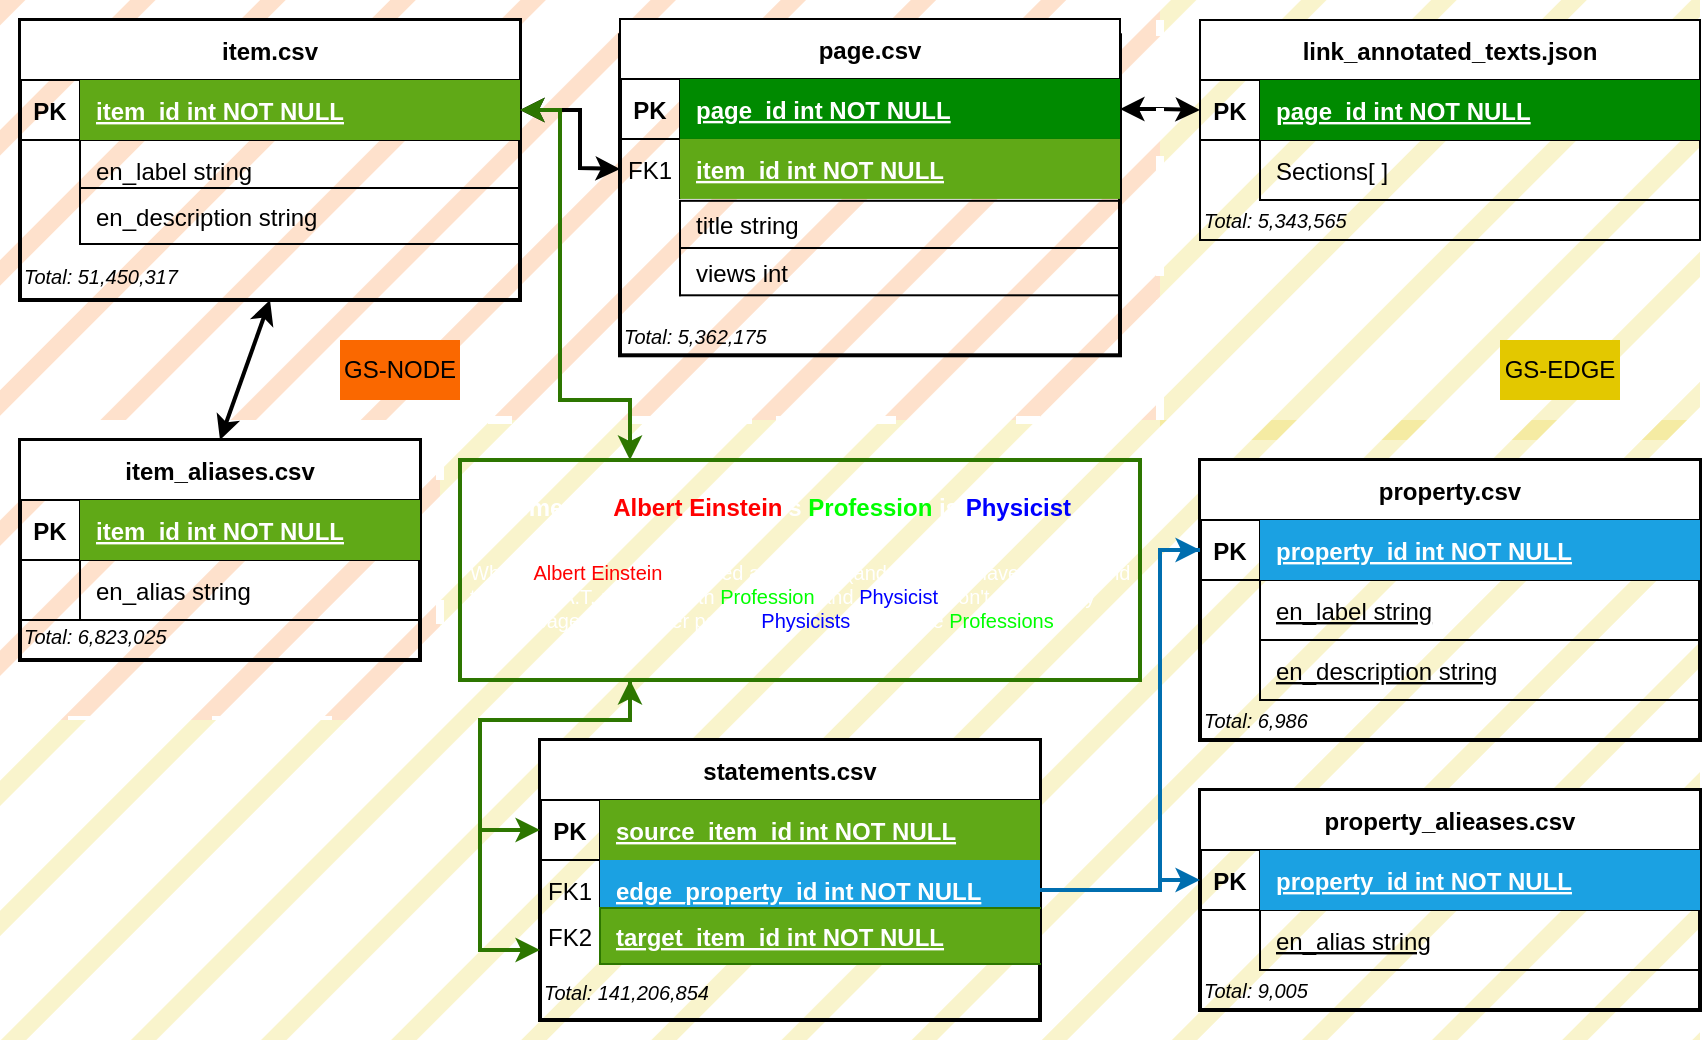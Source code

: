 <mxfile version="23.0.2" type="device">
  <diagram id="R2lEEEUBdFMjLlhIrx00" name="Page-1">
    <mxGraphModel dx="1393" dy="1098" grid="1" gridSize="10" guides="1" tooltips="1" connect="1" arrows="1" fold="1" page="1" pageScale="1" pageWidth="850" pageHeight="1100" math="0" shadow="0" extFonts="Permanent Marker^https://fonts.googleapis.com/css?family=Permanent+Marker">
      <root>
        <mxCell id="0" />
        <mxCell id="1" parent="0" />
        <mxCell id="TfP4_uzhoSNBbey_fxV2-175" value="" style="rounded=0;whiteSpace=wrap;html=1;strokeColor=none;fillColor=#fa6800;fontColor=#000000;opacity=20;fillStyle=hatch;strokeWidth=6;" vertex="1" parent="1">
          <mxGeometry y="220" width="220" height="140" as="geometry" />
        </mxCell>
        <mxCell id="TfP4_uzhoSNBbey_fxV2-49" value="" style="group;strokeColor=default;strokeWidth=2;" vertex="1" connectable="0" parent="1">
          <mxGeometry x="10" y="220" width="200" height="110" as="geometry" />
        </mxCell>
        <mxCell id="TfP4_uzhoSNBbey_fxV2-50" value="item_aliases.csv" style="shape=table;startSize=30;container=1;collapsible=1;childLayout=tableLayout;fixedRows=1;rowLines=0;fontStyle=1;align=center;resizeLast=1;" vertex="1" parent="TfP4_uzhoSNBbey_fxV2-49">
          <mxGeometry width="200" height="90" as="geometry">
            <mxRectangle width="90" height="30" as="alternateBounds" />
          </mxGeometry>
        </mxCell>
        <mxCell id="TfP4_uzhoSNBbey_fxV2-51" value="" style="shape=partialRectangle;collapsible=0;dropTarget=0;pointerEvents=0;fillColor=none;points=[[0,0.5],[1,0.5]];portConstraint=eastwest;top=0;left=0;right=0;bottom=1;" vertex="1" parent="TfP4_uzhoSNBbey_fxV2-50">
          <mxGeometry y="30" width="200" height="30" as="geometry" />
        </mxCell>
        <mxCell id="TfP4_uzhoSNBbey_fxV2-52" value="PK" style="shape=partialRectangle;overflow=hidden;connectable=0;fillColor=none;top=0;left=0;bottom=0;right=0;fontStyle=1;" vertex="1" parent="TfP4_uzhoSNBbey_fxV2-51">
          <mxGeometry width="30" height="30" as="geometry">
            <mxRectangle width="30" height="30" as="alternateBounds" />
          </mxGeometry>
        </mxCell>
        <mxCell id="TfP4_uzhoSNBbey_fxV2-53" value="item_id int NOT NULL" style="shape=partialRectangle;overflow=hidden;connectable=0;fillColor=#60a917;top=0;left=0;bottom=0;right=0;align=left;spacingLeft=6;fontStyle=5;fontColor=#ffffff;strokeColor=#2D7600;" vertex="1" parent="TfP4_uzhoSNBbey_fxV2-51">
          <mxGeometry x="30" width="170" height="30" as="geometry">
            <mxRectangle width="170" height="30" as="alternateBounds" />
          </mxGeometry>
        </mxCell>
        <mxCell id="TfP4_uzhoSNBbey_fxV2-54" value="" style="shape=partialRectangle;collapsible=0;dropTarget=0;pointerEvents=0;fillColor=none;points=[[0,0.5],[1,0.5]];portConstraint=eastwest;top=0;left=0;right=0;bottom=0;" vertex="1" parent="TfP4_uzhoSNBbey_fxV2-50">
          <mxGeometry y="60" width="200" height="30" as="geometry" />
        </mxCell>
        <mxCell id="TfP4_uzhoSNBbey_fxV2-55" value="" style="shape=partialRectangle;overflow=hidden;connectable=0;fillColor=none;top=0;left=0;bottom=0;right=0;" vertex="1" parent="TfP4_uzhoSNBbey_fxV2-54">
          <mxGeometry width="30" height="30" as="geometry">
            <mxRectangle width="30" height="30" as="alternateBounds" />
          </mxGeometry>
        </mxCell>
        <mxCell id="TfP4_uzhoSNBbey_fxV2-56" value="en_alias string" style="shape=partialRectangle;overflow=hidden;connectable=0;fillColor=none;top=0;left=0;bottom=1;right=0;align=left;spacingLeft=6;" vertex="1" parent="TfP4_uzhoSNBbey_fxV2-54">
          <mxGeometry x="30" width="170" height="30" as="geometry">
            <mxRectangle width="170" height="30" as="alternateBounds" />
          </mxGeometry>
        </mxCell>
        <mxCell id="TfP4_uzhoSNBbey_fxV2-119" value="Total: 6,823,025" style="text;html=1;strokeColor=none;fillColor=none;align=left;verticalAlign=middle;whiteSpace=wrap;rounded=0;fontSize=10;fontStyle=2" vertex="1" parent="TfP4_uzhoSNBbey_fxV2-49">
          <mxGeometry y="90.004" width="83.81" height="15.714" as="geometry" />
        </mxCell>
        <mxCell id="TfP4_uzhoSNBbey_fxV2-163" value="" style="rounded=0;whiteSpace=wrap;html=1;strokeColor=none;fillColor=#fa6800;fontColor=#000000;opacity=20;fillStyle=hatch;strokeWidth=6;" vertex="1" parent="1">
          <mxGeometry width="580" height="210" as="geometry" />
        </mxCell>
        <mxCell id="TfP4_uzhoSNBbey_fxV2-161" value="" style="rounded=0;whiteSpace=wrap;html=1;strokeColor=none;fillColor=#e3c800;fontColor=#000000;opacity=20;fillStyle=hatch;strokeWidth=6;" vertex="1" parent="1">
          <mxGeometry x="580" width="270" height="220" as="geometry" />
        </mxCell>
        <mxCell id="TfP4_uzhoSNBbey_fxV2-160" value="" style="rounded=0;whiteSpace=wrap;html=1;strokeColor=none;fillColor=#e3c800;fontColor=#000000;opacity=20;fillStyle=hatch;strokeWidth=6;" vertex="1" parent="1">
          <mxGeometry x="220" y="210" width="630" height="310" as="geometry" />
        </mxCell>
        <mxCell id="TfP4_uzhoSNBbey_fxV2-18" value="" style="group;strokeColor=default;strokeWidth=2;" vertex="1" connectable="0" parent="1">
          <mxGeometry x="310" y="17.65" width="250" height="160" as="geometry" />
        </mxCell>
        <mxCell id="TfP4_uzhoSNBbey_fxV2-8" value="page.csv" style="shape=table;startSize=30;container=1;collapsible=1;childLayout=tableLayout;fixedRows=1;rowLines=0;fontStyle=1;align=center;resizeLast=1;" vertex="1" parent="TfP4_uzhoSNBbey_fxV2-18">
          <mxGeometry y="-8.19" width="250" height="168.19" as="geometry">
            <mxRectangle width="90" height="30" as="alternateBounds" />
          </mxGeometry>
        </mxCell>
        <mxCell id="TfP4_uzhoSNBbey_fxV2-9" value="" style="shape=partialRectangle;collapsible=0;dropTarget=0;pointerEvents=0;fillColor=none;points=[[0,0.5],[1,0.5]];portConstraint=eastwest;top=0;left=0;right=0;bottom=1;" vertex="1" parent="TfP4_uzhoSNBbey_fxV2-8">
          <mxGeometry y="30" width="250" height="30" as="geometry" />
        </mxCell>
        <mxCell id="TfP4_uzhoSNBbey_fxV2-10" value="PK" style="shape=partialRectangle;overflow=hidden;connectable=0;fillColor=none;top=0;left=0;bottom=0;right=0;fontStyle=1;" vertex="1" parent="TfP4_uzhoSNBbey_fxV2-9">
          <mxGeometry width="30" height="30" as="geometry">
            <mxRectangle width="30" height="30" as="alternateBounds" />
          </mxGeometry>
        </mxCell>
        <mxCell id="TfP4_uzhoSNBbey_fxV2-11" value="page_id int NOT NULL" style="shape=partialRectangle;overflow=hidden;connectable=0;fillColor=#008a00;top=0;left=0;bottom=0;right=0;align=left;spacingLeft=6;fontStyle=5;fontColor=#ffffff;strokeColor=#005700;" vertex="1" parent="TfP4_uzhoSNBbey_fxV2-9">
          <mxGeometry x="30" width="220" height="30" as="geometry">
            <mxRectangle width="220" height="30" as="alternateBounds" />
          </mxGeometry>
        </mxCell>
        <mxCell id="TfP4_uzhoSNBbey_fxV2-12" value="" style="shape=partialRectangle;collapsible=0;dropTarget=0;pointerEvents=0;fillColor=none;points=[[0,0.5],[1,0.5]];portConstraint=eastwest;top=0;left=0;right=0;bottom=0;" vertex="1" parent="TfP4_uzhoSNBbey_fxV2-8">
          <mxGeometry y="60" width="250" height="30" as="geometry" />
        </mxCell>
        <mxCell id="TfP4_uzhoSNBbey_fxV2-13" value="FK1" style="shape=partialRectangle;overflow=hidden;connectable=0;fillColor=none;top=0;left=0;bottom=0;right=0;" vertex="1" parent="TfP4_uzhoSNBbey_fxV2-12">
          <mxGeometry width="30" height="30" as="geometry">
            <mxRectangle width="30" height="30" as="alternateBounds" />
          </mxGeometry>
        </mxCell>
        <mxCell id="TfP4_uzhoSNBbey_fxV2-14" value="item_id int NOT NULL" style="shape=partialRectangle;overflow=hidden;connectable=0;fillColor=#60a917;top=0;left=0;bottom=0;right=0;align=left;spacingLeft=6;fontStyle=5;fontColor=#ffffff;strokeColor=#2D7600;" vertex="1" parent="TfP4_uzhoSNBbey_fxV2-12">
          <mxGeometry x="30" width="220" height="30" as="geometry">
            <mxRectangle width="220" height="30" as="alternateBounds" />
          </mxGeometry>
        </mxCell>
        <mxCell id="TfP4_uzhoSNBbey_fxV2-17" value="" style="group;strokeColor=default;strokeWidth=1;" vertex="1" connectable="0" parent="TfP4_uzhoSNBbey_fxV2-18">
          <mxGeometry x="30" y="82.76" width="220" height="47.24" as="geometry" />
        </mxCell>
        <mxCell id="TfP4_uzhoSNBbey_fxV2-15" value="title string" style="shape=partialRectangle;overflow=hidden;connectable=0;fillColor=none;top=0;left=0;bottom=0;right=0;align=left;spacingLeft=6;labelBorderColor=none;strokeWidth=1;perimeterSpacing=0;" vertex="1" parent="TfP4_uzhoSNBbey_fxV2-17">
          <mxGeometry width="220" height="23.62" as="geometry">
            <mxRectangle width="220" height="30" as="alternateBounds" />
          </mxGeometry>
        </mxCell>
        <mxCell id="TfP4_uzhoSNBbey_fxV2-16" value="views int" style="shape=partialRectangle;overflow=hidden;connectable=0;fillColor=none;top=1;left=1;bottom=0;right=0;align=left;spacingLeft=6;labelBorderColor=none;strokeWidth=1;" vertex="1" parent="TfP4_uzhoSNBbey_fxV2-17">
          <mxGeometry y="23.62" width="220" height="23.62" as="geometry">
            <mxRectangle width="220" height="30" as="alternateBounds" />
          </mxGeometry>
        </mxCell>
        <mxCell id="TfP4_uzhoSNBbey_fxV2-117" value="Total: 5,362,175" style="text;html=1;strokeColor=none;fillColor=none;align=left;verticalAlign=middle;whiteSpace=wrap;rounded=0;fontSize=10;fontStyle=2" vertex="1" parent="TfP4_uzhoSNBbey_fxV2-18">
          <mxGeometry y="140" width="110" height="20" as="geometry" />
        </mxCell>
        <mxCell id="TfP4_uzhoSNBbey_fxV2-129" value="" style="group" vertex="1" connectable="0" parent="1">
          <mxGeometry x="600" y="10" width="250" height="110" as="geometry" />
        </mxCell>
        <mxCell id="TfP4_uzhoSNBbey_fxV2-1" value="link_annotated_texts.json" style="shape=table;startSize=30;container=1;collapsible=1;childLayout=tableLayout;fixedRows=1;rowLines=0;fontStyle=1;align=center;resizeLast=1;" vertex="1" parent="TfP4_uzhoSNBbey_fxV2-129">
          <mxGeometry width="250" height="110" as="geometry" />
        </mxCell>
        <mxCell id="TfP4_uzhoSNBbey_fxV2-2" value="" style="shape=partialRectangle;collapsible=0;dropTarget=0;pointerEvents=0;fillColor=none;points=[[0,0.5],[1,0.5]];portConstraint=eastwest;top=0;left=0;right=0;bottom=1;" vertex="1" parent="TfP4_uzhoSNBbey_fxV2-1">
          <mxGeometry y="30" width="250" height="30" as="geometry" />
        </mxCell>
        <mxCell id="TfP4_uzhoSNBbey_fxV2-3" value="PK" style="shape=partialRectangle;overflow=hidden;connectable=0;fillColor=none;top=0;left=0;bottom=0;right=0;fontStyle=1;" vertex="1" parent="TfP4_uzhoSNBbey_fxV2-2">
          <mxGeometry width="30" height="30" as="geometry">
            <mxRectangle width="30" height="30" as="alternateBounds" />
          </mxGeometry>
        </mxCell>
        <mxCell id="TfP4_uzhoSNBbey_fxV2-4" value="page_id int NOT NULL" style="shape=partialRectangle;overflow=hidden;connectable=0;fillColor=#008a00;top=0;left=0;bottom=0;right=0;align=left;spacingLeft=6;fontStyle=5;fontColor=#ffffff;strokeColor=#005700;" vertex="1" parent="TfP4_uzhoSNBbey_fxV2-2">
          <mxGeometry x="30" width="220" height="30" as="geometry">
            <mxRectangle width="220" height="30" as="alternateBounds" />
          </mxGeometry>
        </mxCell>
        <mxCell id="TfP4_uzhoSNBbey_fxV2-5" value="" style="shape=partialRectangle;collapsible=0;dropTarget=0;pointerEvents=0;fillColor=none;points=[[0,0.5],[1,0.5]];portConstraint=eastwest;top=0;left=0;right=0;bottom=0;" vertex="1" parent="TfP4_uzhoSNBbey_fxV2-1">
          <mxGeometry y="60" width="250" height="30" as="geometry" />
        </mxCell>
        <mxCell id="TfP4_uzhoSNBbey_fxV2-6" value="" style="shape=partialRectangle;overflow=hidden;connectable=0;fillColor=none;top=0;left=0;bottom=0;right=0;" vertex="1" parent="TfP4_uzhoSNBbey_fxV2-5">
          <mxGeometry width="30" height="30" as="geometry">
            <mxRectangle width="30" height="30" as="alternateBounds" />
          </mxGeometry>
        </mxCell>
        <mxCell id="TfP4_uzhoSNBbey_fxV2-7" value="Sections[ ]" style="shape=partialRectangle;overflow=hidden;connectable=0;fillColor=none;top=0;left=0;bottom=1;right=0;align=left;spacingLeft=6;" vertex="1" parent="TfP4_uzhoSNBbey_fxV2-5">
          <mxGeometry x="30" width="220" height="30" as="geometry">
            <mxRectangle width="220" height="30" as="alternateBounds" />
          </mxGeometry>
        </mxCell>
        <mxCell id="TfP4_uzhoSNBbey_fxV2-116" value="Total: 5,343,565" style="text;html=1;strokeColor=none;fillColor=none;align=left;verticalAlign=middle;whiteSpace=wrap;rounded=0;fontSize=10;fontStyle=2" vertex="1" parent="TfP4_uzhoSNBbey_fxV2-129">
          <mxGeometry y="90" width="110" height="20" as="geometry" />
        </mxCell>
        <mxCell id="TfP4_uzhoSNBbey_fxV2-60" value="" style="group;strokeColor=default;strokeWidth=2;" vertex="1" connectable="0" parent="1">
          <mxGeometry x="270" y="370" width="250" height="140" as="geometry" />
        </mxCell>
        <mxCell id="TfP4_uzhoSNBbey_fxV2-61" value="statements.csv" style="shape=table;startSize=30;container=1;collapsible=1;childLayout=tableLayout;fixedRows=1;rowLines=0;fontStyle=1;align=center;resizeLast=1;" vertex="1" parent="TfP4_uzhoSNBbey_fxV2-60">
          <mxGeometry width="250" height="140" as="geometry">
            <mxRectangle width="90" height="30" as="alternateBounds" />
          </mxGeometry>
        </mxCell>
        <mxCell id="TfP4_uzhoSNBbey_fxV2-62" value="" style="shape=partialRectangle;collapsible=0;dropTarget=0;pointerEvents=0;fillColor=none;points=[[0,0.5],[1,0.5]];portConstraint=eastwest;top=0;left=0;right=0;bottom=1;" vertex="1" parent="TfP4_uzhoSNBbey_fxV2-61">
          <mxGeometry y="30" width="250" height="30" as="geometry" />
        </mxCell>
        <mxCell id="TfP4_uzhoSNBbey_fxV2-63" value="PK" style="shape=partialRectangle;overflow=hidden;connectable=0;fillColor=none;top=0;left=0;bottom=0;right=0;fontStyle=1;" vertex="1" parent="TfP4_uzhoSNBbey_fxV2-62">
          <mxGeometry width="30" height="30" as="geometry">
            <mxRectangle width="30" height="30" as="alternateBounds" />
          </mxGeometry>
        </mxCell>
        <mxCell id="TfP4_uzhoSNBbey_fxV2-64" value="source_item_id int NOT NULL" style="shape=partialRectangle;overflow=hidden;connectable=0;fillColor=#60a917;top=0;left=0;bottom=0;right=0;align=left;spacingLeft=6;fontStyle=5;fontColor=#ffffff;strokeColor=#2D7600;" vertex="1" parent="TfP4_uzhoSNBbey_fxV2-62">
          <mxGeometry x="30" width="220" height="30" as="geometry">
            <mxRectangle width="220" height="30" as="alternateBounds" />
          </mxGeometry>
        </mxCell>
        <mxCell id="TfP4_uzhoSNBbey_fxV2-65" value="" style="shape=partialRectangle;collapsible=0;dropTarget=0;pointerEvents=0;fillColor=none;points=[[0,0.5],[1,0.5]];portConstraint=eastwest;top=0;left=0;right=0;bottom=0;" vertex="1" parent="TfP4_uzhoSNBbey_fxV2-61">
          <mxGeometry y="60" width="250" height="30" as="geometry" />
        </mxCell>
        <mxCell id="TfP4_uzhoSNBbey_fxV2-66" value="FK1" style="shape=partialRectangle;overflow=hidden;connectable=0;fillColor=none;top=0;left=0;bottom=0;right=0;" vertex="1" parent="TfP4_uzhoSNBbey_fxV2-65">
          <mxGeometry width="30" height="30" as="geometry">
            <mxRectangle width="30" height="30" as="alternateBounds" />
          </mxGeometry>
        </mxCell>
        <mxCell id="TfP4_uzhoSNBbey_fxV2-67" value="edge_property_id int NOT NULL" style="shape=partialRectangle;overflow=hidden;connectable=0;fillColor=#1ba1e2;top=0;left=0;bottom=0;right=0;align=left;spacingLeft=6;fontStyle=5;fontColor=#ffffff;strokeColor=#006EAF;" vertex="1" parent="TfP4_uzhoSNBbey_fxV2-65">
          <mxGeometry x="30" width="220" height="30" as="geometry">
            <mxRectangle width="220" height="30" as="alternateBounds" />
          </mxGeometry>
        </mxCell>
        <mxCell id="TfP4_uzhoSNBbey_fxV2-68" value="target_item_id int NOT NULL" style="shape=partialRectangle;overflow=hidden;connectable=0;fillColor=#60a917;top=1;left=1;bottom=1;right=0;align=left;spacingLeft=6;strokeWidth=1;fontStyle=5;fontColor=#ffffff;strokeColor=#2D7600;" vertex="1" parent="TfP4_uzhoSNBbey_fxV2-60">
          <mxGeometry x="30" y="84" width="220" height="28" as="geometry">
            <mxRectangle width="220" height="30" as="alternateBounds" />
          </mxGeometry>
        </mxCell>
        <mxCell id="TfP4_uzhoSNBbey_fxV2-69" value="FK2" style="shape=partialRectangle;overflow=hidden;connectable=0;fillColor=none;top=0;left=0;bottom=0;right=0;" vertex="1" parent="TfP4_uzhoSNBbey_fxV2-60">
          <mxGeometry y="80.499" width="30" height="35" as="geometry">
            <mxRectangle width="30" height="30" as="alternateBounds" />
          </mxGeometry>
        </mxCell>
        <mxCell id="TfP4_uzhoSNBbey_fxV2-120" value="Total: 141,206,854" style="text;html=1;strokeColor=none;fillColor=none;align=left;verticalAlign=middle;whiteSpace=wrap;rounded=0;fontSize=10;fontStyle=2" vertex="1" parent="TfP4_uzhoSNBbey_fxV2-60">
          <mxGeometry y="115.5" width="110" height="20" as="geometry" />
        </mxCell>
        <mxCell id="TfP4_uzhoSNBbey_fxV2-105" value="" style="group;strokeColor=default;strokeWidth=2;" vertex="1" connectable="0" parent="1">
          <mxGeometry x="600" y="395" width="250" height="110" as="geometry" />
        </mxCell>
        <mxCell id="TfP4_uzhoSNBbey_fxV2-106" value="property_alieases.csv" style="shape=table;startSize=30;container=1;collapsible=1;childLayout=tableLayout;fixedRows=1;rowLines=0;fontStyle=1;align=center;resizeLast=1;" vertex="1" parent="TfP4_uzhoSNBbey_fxV2-105">
          <mxGeometry width="250" height="110.0" as="geometry">
            <mxRectangle width="90" height="30" as="alternateBounds" />
          </mxGeometry>
        </mxCell>
        <mxCell id="TfP4_uzhoSNBbey_fxV2-107" value="" style="shape=partialRectangle;collapsible=0;dropTarget=0;pointerEvents=0;fillColor=none;points=[[0,0.5],[1,0.5]];portConstraint=eastwest;top=0;left=0;right=0;bottom=1;" vertex="1" parent="TfP4_uzhoSNBbey_fxV2-106">
          <mxGeometry y="30" width="250" height="30" as="geometry" />
        </mxCell>
        <mxCell id="TfP4_uzhoSNBbey_fxV2-108" value="PK" style="shape=partialRectangle;overflow=hidden;connectable=0;fillColor=none;top=0;left=0;bottom=0;right=0;fontStyle=1;" vertex="1" parent="TfP4_uzhoSNBbey_fxV2-107">
          <mxGeometry width="30" height="30" as="geometry">
            <mxRectangle width="30" height="30" as="alternateBounds" />
          </mxGeometry>
        </mxCell>
        <mxCell id="TfP4_uzhoSNBbey_fxV2-109" value="property_id int NOT NULL" style="shape=partialRectangle;overflow=hidden;connectable=0;fillColor=#1ba1e2;top=0;left=0;bottom=0;right=0;align=left;spacingLeft=6;fontStyle=5;fontColor=#ffffff;strokeColor=#006EAF;" vertex="1" parent="TfP4_uzhoSNBbey_fxV2-107">
          <mxGeometry x="30" width="220" height="30" as="geometry">
            <mxRectangle width="220" height="30" as="alternateBounds" />
          </mxGeometry>
        </mxCell>
        <mxCell id="TfP4_uzhoSNBbey_fxV2-110" value="" style="shape=partialRectangle;collapsible=0;dropTarget=0;pointerEvents=0;fillColor=none;points=[[0,0.5],[1,0.5]];portConstraint=eastwest;top=0;left=0;right=0;bottom=0;" vertex="1" parent="TfP4_uzhoSNBbey_fxV2-106">
          <mxGeometry y="60" width="250" height="30" as="geometry" />
        </mxCell>
        <mxCell id="TfP4_uzhoSNBbey_fxV2-111" value="" style="shape=partialRectangle;overflow=hidden;connectable=0;fillColor=none;top=0;left=0;bottom=0;right=0;" vertex="1" parent="TfP4_uzhoSNBbey_fxV2-110">
          <mxGeometry width="30" height="30" as="geometry">
            <mxRectangle width="30" height="30" as="alternateBounds" />
          </mxGeometry>
        </mxCell>
        <mxCell id="TfP4_uzhoSNBbey_fxV2-112" value="en_alias string" style="shape=partialRectangle;overflow=hidden;connectable=0;fillColor=none;top=0;left=0;bottom=1;right=0;align=left;spacingLeft=6;fontStyle=4;" vertex="1" parent="TfP4_uzhoSNBbey_fxV2-110">
          <mxGeometry x="30" width="220" height="30" as="geometry">
            <mxRectangle width="220" height="30" as="alternateBounds" />
          </mxGeometry>
        </mxCell>
        <mxCell id="TfP4_uzhoSNBbey_fxV2-122" value="Total: 9,005" style="text;html=1;strokeColor=none;fillColor=none;align=left;verticalAlign=middle;whiteSpace=wrap;rounded=0;fontSize=10;fontStyle=2" vertex="1" parent="TfP4_uzhoSNBbey_fxV2-105">
          <mxGeometry y="90" width="110" height="20" as="geometry" />
        </mxCell>
        <mxCell id="TfP4_uzhoSNBbey_fxV2-131" value="" style="group" vertex="1" connectable="0" parent="1">
          <mxGeometry x="600" y="230" width="250" height="140" as="geometry" />
        </mxCell>
        <mxCell id="TfP4_uzhoSNBbey_fxV2-77" value="" style="group;strokeColor=default;strokeWidth=2;container=0;" vertex="1" connectable="0" parent="TfP4_uzhoSNBbey_fxV2-131">
          <mxGeometry width="250" height="140" as="geometry" />
        </mxCell>
        <mxCell id="TfP4_uzhoSNBbey_fxV2-121" value="Total: 6,986" style="text;html=1;strokeColor=none;fillColor=none;align=left;verticalAlign=middle;whiteSpace=wrap;rounded=0;fontSize=10;fontStyle=2" vertex="1" parent="TfP4_uzhoSNBbey_fxV2-131">
          <mxGeometry y="120" width="110" height="20" as="geometry" />
        </mxCell>
        <mxCell id="TfP4_uzhoSNBbey_fxV2-78" value="property.csv" style="shape=table;startSize=30;container=1;collapsible=1;childLayout=tableLayout;fixedRows=1;rowLines=0;fontStyle=1;align=center;resizeLast=1;" vertex="1" parent="TfP4_uzhoSNBbey_fxV2-131">
          <mxGeometry width="250" height="140" as="geometry">
            <mxRectangle width="90" height="30" as="alternateBounds" />
          </mxGeometry>
        </mxCell>
        <mxCell id="TfP4_uzhoSNBbey_fxV2-79" value="" style="shape=partialRectangle;collapsible=0;dropTarget=0;pointerEvents=0;fillColor=none;points=[[0,0.5],[1,0.5]];portConstraint=eastwest;top=0;left=0;right=0;bottom=1;" vertex="1" parent="TfP4_uzhoSNBbey_fxV2-78">
          <mxGeometry y="30" width="250" height="30" as="geometry" />
        </mxCell>
        <mxCell id="TfP4_uzhoSNBbey_fxV2-80" value="PK" style="shape=partialRectangle;overflow=hidden;connectable=0;fillColor=none;top=0;left=0;bottom=0;right=0;fontStyle=1;" vertex="1" parent="TfP4_uzhoSNBbey_fxV2-79">
          <mxGeometry width="30" height="30" as="geometry">
            <mxRectangle width="30" height="30" as="alternateBounds" />
          </mxGeometry>
        </mxCell>
        <mxCell id="TfP4_uzhoSNBbey_fxV2-81" value="property_id int NOT NULL" style="shape=partialRectangle;overflow=hidden;connectable=0;fillColor=#1ba1e2;top=0;left=0;bottom=0;right=0;align=left;spacingLeft=6;fontStyle=5;fontColor=#ffffff;strokeColor=#006EAF;" vertex="1" parent="TfP4_uzhoSNBbey_fxV2-79">
          <mxGeometry x="30" width="220" height="30" as="geometry">
            <mxRectangle width="220" height="30" as="alternateBounds" />
          </mxGeometry>
        </mxCell>
        <mxCell id="TfP4_uzhoSNBbey_fxV2-82" value="" style="shape=partialRectangle;collapsible=0;dropTarget=0;pointerEvents=0;fillColor=none;points=[[0,0.5],[1,0.5]];portConstraint=eastwest;top=0;left=0;right=0;bottom=0;" vertex="1" parent="TfP4_uzhoSNBbey_fxV2-78">
          <mxGeometry y="60" width="250" height="30" as="geometry" />
        </mxCell>
        <mxCell id="TfP4_uzhoSNBbey_fxV2-83" value="" style="shape=partialRectangle;overflow=hidden;connectable=0;fillColor=none;top=0;left=0;bottom=0;right=0;" vertex="1" parent="TfP4_uzhoSNBbey_fxV2-82">
          <mxGeometry width="30" height="30" as="geometry">
            <mxRectangle width="30" height="30" as="alternateBounds" />
          </mxGeometry>
        </mxCell>
        <mxCell id="TfP4_uzhoSNBbey_fxV2-84" value="en_label string" style="shape=partialRectangle;overflow=hidden;connectable=0;fillColor=none;top=0;left=0;bottom=0;right=0;align=left;spacingLeft=6;fontStyle=4;" vertex="1" parent="TfP4_uzhoSNBbey_fxV2-82">
          <mxGeometry x="30" width="220" height="30" as="geometry">
            <mxRectangle width="220" height="30" as="alternateBounds" />
          </mxGeometry>
        </mxCell>
        <mxCell id="TfP4_uzhoSNBbey_fxV2-85" value="en_description string" style="shape=partialRectangle;overflow=hidden;connectable=0;fillColor=none;top=1;left=1;bottom=1;right=0;align=left;spacingLeft=6;strokeWidth=1;fontStyle=4;" vertex="1" parent="TfP4_uzhoSNBbey_fxV2-131">
          <mxGeometry x="30" y="90" width="220" height="30" as="geometry">
            <mxRectangle width="220" height="30" as="alternateBounds" />
          </mxGeometry>
        </mxCell>
        <mxCell id="TfP4_uzhoSNBbey_fxV2-132" value="" style="endArrow=classic;startArrow=classic;html=1;rounded=0;exitX=0.5;exitY=1;exitDx=0;exitDy=0;entryX=0.5;entryY=0;entryDx=0;entryDy=0;strokeWidth=2;" edge="1" parent="1" source="TfP4_uzhoSNBbey_fxV2-34" target="TfP4_uzhoSNBbey_fxV2-50">
          <mxGeometry width="50" height="50" relative="1" as="geometry">
            <mxPoint x="80" y="210" as="sourcePoint" />
            <mxPoint x="190" y="180" as="targetPoint" />
          </mxGeometry>
        </mxCell>
        <mxCell id="TfP4_uzhoSNBbey_fxV2-134" value="" style="endArrow=classic;startArrow=classic;html=1;rounded=0;entryX=0;entryY=0.5;entryDx=0;entryDy=0;exitX=1;exitY=0.5;exitDx=0;exitDy=0;strokeWidth=2;" edge="1" parent="1" source="TfP4_uzhoSNBbey_fxV2-35" target="TfP4_uzhoSNBbey_fxV2-12">
          <mxGeometry width="50" height="50" relative="1" as="geometry">
            <mxPoint x="340" y="330" as="sourcePoint" />
            <mxPoint x="390" y="280" as="targetPoint" />
            <Array as="points">
              <mxPoint x="290" y="55" />
              <mxPoint x="290" y="84" />
            </Array>
          </mxGeometry>
        </mxCell>
        <mxCell id="TfP4_uzhoSNBbey_fxV2-135" style="edgeStyle=orthogonalEdgeStyle;rounded=0;orthogonalLoop=1;jettySize=auto;html=1;exitX=1;exitY=0.5;exitDx=0;exitDy=0;entryX=0;entryY=0.5;entryDx=0;entryDy=0;startArrow=classic;startFill=1;strokeWidth=2;" edge="1" parent="1" source="TfP4_uzhoSNBbey_fxV2-9" target="TfP4_uzhoSNBbey_fxV2-2">
          <mxGeometry relative="1" as="geometry" />
        </mxCell>
        <mxCell id="TfP4_uzhoSNBbey_fxV2-149" style="edgeStyle=orthogonalEdgeStyle;rounded=0;orthogonalLoop=1;jettySize=auto;html=1;exitX=0.25;exitY=1;exitDx=0;exitDy=0;entryX=0;entryY=0.5;entryDx=0;entryDy=0;fillColor=#60a917;strokeColor=#2D7600;strokeWidth=2;" edge="1" parent="1" source="TfP4_uzhoSNBbey_fxV2-104" target="TfP4_uzhoSNBbey_fxV2-62">
          <mxGeometry relative="1" as="geometry">
            <Array as="points">
              <mxPoint x="315" y="360" />
              <mxPoint x="240" y="360" />
              <mxPoint x="240" y="415" />
            </Array>
          </mxGeometry>
        </mxCell>
        <mxCell id="TfP4_uzhoSNBbey_fxV2-104" value="&lt;h1 style=&quot;&quot;&gt;&lt;font style=&quot;font-size: 12px;&quot;&gt;Statements: &lt;font style=&quot;font-size: 12px;&quot; color=&quot;#ff0000&quot;&gt;Albert Einstein&lt;/font&gt;&#39;s &lt;font style=&quot;font-size: 12px;&quot; color=&quot;#00ff00&quot;&gt;Profession&lt;/font&gt; is &lt;font style=&quot;font-size: 12px;&quot; color=&quot;#0000ff&quot;&gt;Physicist&lt;/font&gt;&lt;/font&gt;&lt;/h1&gt;&lt;p style=&quot;font-size: 10px;&quot;&gt;Where &lt;font style=&quot;font-size: 10px;&quot; color=&quot;#ff0000&quot;&gt;Albert Einstein&lt;/font&gt; is stored as an item (and will likely have a page, and thusly a L.A.T. record), both &lt;font style=&quot;font-size: 10px;&quot; color=&quot;#00ff00&quot;&gt;Profession&lt;/font&gt; and &lt;font style=&quot;font-size: 10px;&quot; color=&quot;#0000ff&quot;&gt;Physicist&lt;/font&gt; won&#39;t necessarily have a page, since other pages (&lt;font style=&quot;font-size: 10px;&quot; color=&quot;#0000ff&quot;&gt;Physicists&lt;/font&gt;) can have &lt;font style=&quot;font-size: 10px;&quot; color=&quot;#00ff00&quot;&gt;Professions&lt;/font&gt;&lt;/p&gt;" style="text;html=1;spacing=5;spacingTop=-20;whiteSpace=wrap;overflow=hidden;rounded=0;strokeWidth=2;fillStyle=dashed;strokeColor=#2D7600;fillColor=none;fontColor=#ffffff;" vertex="1" parent="1">
          <mxGeometry x="230" y="230" width="340" height="110" as="geometry" />
        </mxCell>
        <mxCell id="TfP4_uzhoSNBbey_fxV2-141" value="" style="group" vertex="1" connectable="0" parent="1">
          <mxGeometry x="10" y="10" width="250" height="140" as="geometry" />
        </mxCell>
        <mxCell id="TfP4_uzhoSNBbey_fxV2-33" value="" style="group;strokeColor=default;strokeWidth=2;container=0;" vertex="1" connectable="0" parent="TfP4_uzhoSNBbey_fxV2-141">
          <mxGeometry width="250" height="140" as="geometry" />
        </mxCell>
        <mxCell id="TfP4_uzhoSNBbey_fxV2-34" value="item.csv" style="shape=table;startSize=30;container=1;collapsible=1;childLayout=tableLayout;fixedRows=1;rowLines=0;fontStyle=1;align=center;resizeLast=1;" vertex="1" parent="TfP4_uzhoSNBbey_fxV2-141">
          <mxGeometry width="250" height="140" as="geometry">
            <mxRectangle width="90" height="30" as="alternateBounds" />
          </mxGeometry>
        </mxCell>
        <mxCell id="TfP4_uzhoSNBbey_fxV2-35" value="" style="shape=partialRectangle;collapsible=0;dropTarget=0;pointerEvents=0;fillColor=none;points=[[0,0.5],[1,0.5]];portConstraint=eastwest;top=0;left=0;right=0;bottom=1;" vertex="1" parent="TfP4_uzhoSNBbey_fxV2-34">
          <mxGeometry y="30" width="250" height="30" as="geometry" />
        </mxCell>
        <mxCell id="TfP4_uzhoSNBbey_fxV2-36" value="PK" style="shape=partialRectangle;overflow=hidden;connectable=0;fillColor=none;top=0;left=0;bottom=0;right=0;fontStyle=1;" vertex="1" parent="TfP4_uzhoSNBbey_fxV2-35">
          <mxGeometry width="30" height="30" as="geometry">
            <mxRectangle width="30" height="30" as="alternateBounds" />
          </mxGeometry>
        </mxCell>
        <mxCell id="TfP4_uzhoSNBbey_fxV2-37" value="item_id int NOT NULL" style="shape=partialRectangle;overflow=hidden;connectable=0;fillColor=#60a917;top=0;left=0;bottom=0;right=0;align=left;spacingLeft=6;fontStyle=5;fontColor=#ffffff;strokeColor=#2D7600;" vertex="1" parent="TfP4_uzhoSNBbey_fxV2-35">
          <mxGeometry x="30" width="220" height="30" as="geometry">
            <mxRectangle width="220" height="30" as="alternateBounds" />
          </mxGeometry>
        </mxCell>
        <mxCell id="TfP4_uzhoSNBbey_fxV2-38" value="" style="shape=partialRectangle;collapsible=0;dropTarget=0;pointerEvents=0;fillColor=none;points=[[0,0.5],[1,0.5]];portConstraint=eastwest;top=0;left=0;right=0;bottom=0;" vertex="1" parent="TfP4_uzhoSNBbey_fxV2-34">
          <mxGeometry y="60" width="250" height="30" as="geometry" />
        </mxCell>
        <mxCell id="TfP4_uzhoSNBbey_fxV2-39" value="" style="shape=partialRectangle;overflow=hidden;connectable=0;fillColor=none;top=0;left=0;bottom=0;right=0;" vertex="1" parent="TfP4_uzhoSNBbey_fxV2-38">
          <mxGeometry width="30" height="30" as="geometry">
            <mxRectangle width="30" height="30" as="alternateBounds" />
          </mxGeometry>
        </mxCell>
        <mxCell id="TfP4_uzhoSNBbey_fxV2-40" value="en_label string" style="shape=partialRectangle;overflow=hidden;connectable=0;fillColor=none;top=0;left=0;bottom=0;right=0;align=left;spacingLeft=6;" vertex="1" parent="TfP4_uzhoSNBbey_fxV2-38">
          <mxGeometry x="30" width="220" height="30" as="geometry">
            <mxRectangle width="220" height="30" as="alternateBounds" />
          </mxGeometry>
        </mxCell>
        <mxCell id="TfP4_uzhoSNBbey_fxV2-44" value="en_description string" style="shape=partialRectangle;overflow=hidden;connectable=0;fillColor=none;top=1;left=1;bottom=1;right=0;align=left;spacingLeft=6;strokeWidth=1;" vertex="1" parent="TfP4_uzhoSNBbey_fxV2-141">
          <mxGeometry x="30" y="84" width="220" height="28" as="geometry">
            <mxRectangle width="220" height="30" as="alternateBounds" />
          </mxGeometry>
        </mxCell>
        <mxCell id="TfP4_uzhoSNBbey_fxV2-118" value="Total: 51,450,317" style="text;html=1;strokeColor=none;fillColor=none;align=left;verticalAlign=middle;whiteSpace=wrap;rounded=0;fontSize=10;fontStyle=2" vertex="1" parent="TfP4_uzhoSNBbey_fxV2-141">
          <mxGeometry y="119" width="110" height="18.667" as="geometry" />
        </mxCell>
        <mxCell id="TfP4_uzhoSNBbey_fxV2-146" value="" style="endArrow=classic;startArrow=classic;html=1;rounded=0;entryX=1;entryY=0.5;entryDx=0;entryDy=0;exitX=0.25;exitY=0;exitDx=0;exitDy=0;fillColor=#60a917;strokeColor=#2D7600;strokeWidth=2;" edge="1" parent="1" source="TfP4_uzhoSNBbey_fxV2-104" target="TfP4_uzhoSNBbey_fxV2-35">
          <mxGeometry width="50" height="50" relative="1" as="geometry">
            <mxPoint x="250" y="200" as="sourcePoint" />
            <mxPoint x="300" y="150" as="targetPoint" />
            <Array as="points">
              <mxPoint x="315" y="200" />
              <mxPoint x="280" y="200" />
              <mxPoint x="280" y="55" />
            </Array>
          </mxGeometry>
        </mxCell>
        <mxCell id="TfP4_uzhoSNBbey_fxV2-150" style="edgeStyle=orthogonalEdgeStyle;rounded=0;orthogonalLoop=1;jettySize=auto;html=1;exitX=0;exitY=0.75;exitDx=0;exitDy=0;entryX=0.25;entryY=1;entryDx=0;entryDy=0;startArrow=classic;startFill=1;fillColor=#60a917;strokeColor=#2D7600;strokeWidth=2;" edge="1" parent="1" source="TfP4_uzhoSNBbey_fxV2-61" target="TfP4_uzhoSNBbey_fxV2-104">
          <mxGeometry relative="1" as="geometry">
            <Array as="points">
              <mxPoint x="240" y="475" />
              <mxPoint x="240" y="360" />
              <mxPoint x="315" y="360" />
            </Array>
          </mxGeometry>
        </mxCell>
        <mxCell id="TfP4_uzhoSNBbey_fxV2-152" style="edgeStyle=orthogonalEdgeStyle;rounded=0;orthogonalLoop=1;jettySize=auto;html=1;exitX=1;exitY=0.5;exitDx=0;exitDy=0;entryX=0;entryY=0.5;entryDx=0;entryDy=0;fillColor=#1ba1e2;strokeColor=#006EAF;strokeWidth=2;" edge="1" parent="1" source="TfP4_uzhoSNBbey_fxV2-65" target="TfP4_uzhoSNBbey_fxV2-79">
          <mxGeometry relative="1" as="geometry">
            <Array as="points">
              <mxPoint x="580" y="445" />
              <mxPoint x="580" y="275" />
            </Array>
          </mxGeometry>
        </mxCell>
        <mxCell id="TfP4_uzhoSNBbey_fxV2-153" style="edgeStyle=orthogonalEdgeStyle;rounded=0;orthogonalLoop=1;jettySize=auto;html=1;exitX=0;exitY=0.5;exitDx=0;exitDy=0;entryX=0;entryY=0.5;entryDx=0;entryDy=0;fillColor=#1ba1e2;strokeColor=#006EAF;strokeWidth=2;" edge="1" parent="1" source="TfP4_uzhoSNBbey_fxV2-79" target="TfP4_uzhoSNBbey_fxV2-107">
          <mxGeometry relative="1" as="geometry">
            <Array as="points">
              <mxPoint x="580" y="275" />
              <mxPoint x="580" y="440" />
            </Array>
          </mxGeometry>
        </mxCell>
        <mxCell id="TfP4_uzhoSNBbey_fxV2-154" value="" style="endArrow=none;dashed=1;html=1;rounded=0;fillColor=#e3c800;strokeColor=#FFFFFF;strokeWidth=4;" edge="1" parent="1">
          <mxGeometry width="50" height="50" relative="1" as="geometry">
            <mxPoint x="10" y="360" as="sourcePoint" />
            <mxPoint x="220" y="360" as="targetPoint" />
          </mxGeometry>
        </mxCell>
        <mxCell id="TfP4_uzhoSNBbey_fxV2-155" value="" style="endArrow=none;dashed=1;html=1;rounded=0;entryX=0;entryY=0;entryDx=0;entryDy=0;fillColor=#e3c800;strokeColor=#FFFFFF;strokeWidth=4;" edge="1" parent="1" target="TfP4_uzhoSNBbey_fxV2-160">
          <mxGeometry width="50" height="50" relative="1" as="geometry">
            <mxPoint x="220" y="360" as="sourcePoint" />
            <mxPoint x="270" y="310" as="targetPoint" />
          </mxGeometry>
        </mxCell>
        <mxCell id="TfP4_uzhoSNBbey_fxV2-156" value="" style="endArrow=none;dashed=1;html=1;rounded=0;fillColor=#e3c800;strokeColor=#FFFFFF;strokeWidth=4;" edge="1" parent="1">
          <mxGeometry width="50" height="50" relative="1" as="geometry">
            <mxPoint x="220" y="210" as="sourcePoint" />
            <mxPoint x="580" y="210" as="targetPoint" />
          </mxGeometry>
        </mxCell>
        <mxCell id="TfP4_uzhoSNBbey_fxV2-157" value="" style="endArrow=none;dashed=1;html=1;rounded=0;fillColor=#e3c800;strokeColor=#FFFFFF;strokeWidth=4;" edge="1" parent="1">
          <mxGeometry width="50" height="50" relative="1" as="geometry">
            <mxPoint x="580" y="210" as="sourcePoint" />
            <mxPoint x="580" y="10" as="targetPoint" />
          </mxGeometry>
        </mxCell>
        <mxCell id="TfP4_uzhoSNBbey_fxV2-162" value="" style="rounded=0;whiteSpace=wrap;html=1;strokeColor=none;fillColor=#e3c800;fontColor=#000000;opacity=20;fillStyle=hatch;strokeWidth=6;" vertex="1" parent="1">
          <mxGeometry y="360" width="220" height="160" as="geometry" />
        </mxCell>
        <mxCell id="TfP4_uzhoSNBbey_fxV2-176" value="GS-EDGE" style="text;html=1;strokeColor=none;fillColor=#e3c800;align=center;verticalAlign=middle;whiteSpace=wrap;rounded=0;fontColor=#000000;" vertex="1" parent="1">
          <mxGeometry x="750" y="170" width="60" height="30" as="geometry" />
        </mxCell>
        <mxCell id="TfP4_uzhoSNBbey_fxV2-177" value="GS-NODE" style="text;html=1;strokeColor=none;fillColor=#fa6800;align=center;verticalAlign=middle;whiteSpace=wrap;rounded=0;fontColor=#000000;" vertex="1" parent="1">
          <mxGeometry x="170" y="170" width="60" height="30" as="geometry" />
        </mxCell>
      </root>
    </mxGraphModel>
  </diagram>
</mxfile>
